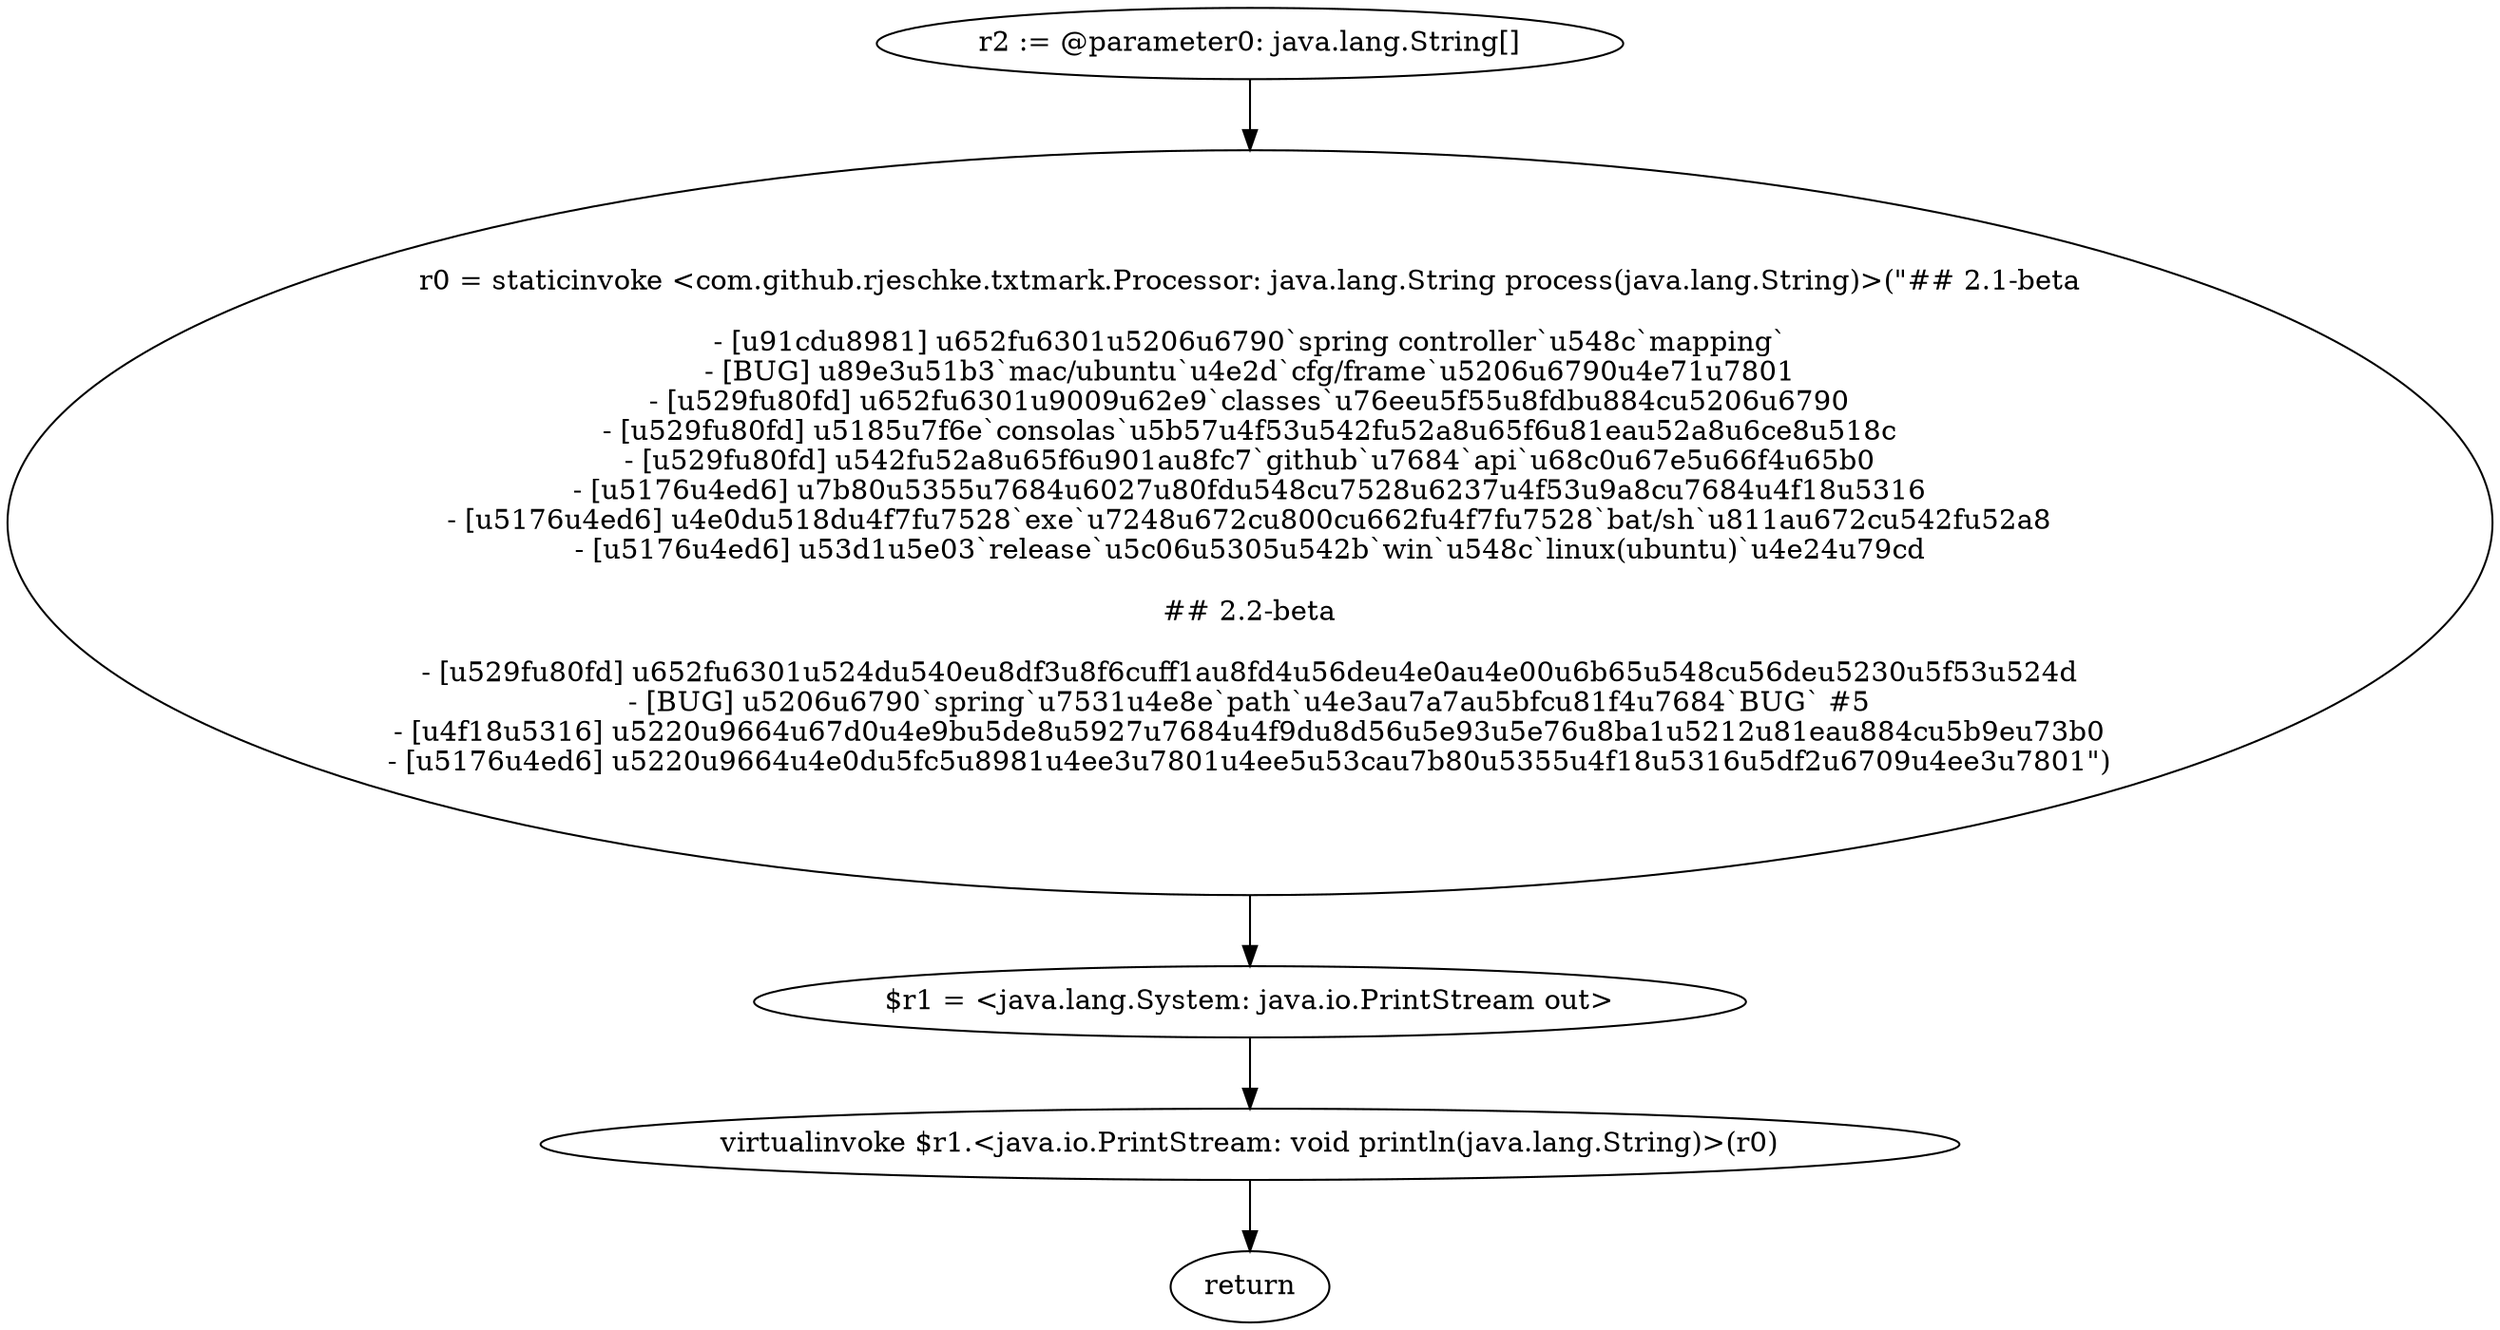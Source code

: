 digraph "unitGraph" {
    "r2 := @parameter0: java.lang.String[]"
    "r0 = staticinvoke <com.github.rjeschke.txtmark.Processor: java.lang.String process(java.lang.String)>(\"## 2.1-beta\n\n- [\u91cd\u8981] \u652f\u6301\u5206\u6790`spring controller`\u548c`mapping`\n- [BUG] \u89e3\u51b3`mac/ubuntu`\u4e2d`cfg/frame`\u5206\u6790\u4e71\u7801\n- [\u529f\u80fd] \u652f\u6301\u9009\u62e9`classes`\u76ee\u5f55\u8fdb\u884c\u5206\u6790\n- [\u529f\u80fd] \u5185\u7f6e`consolas`\u5b57\u4f53\u542f\u52a8\u65f6\u81ea\u52a8\u6ce8\u518c\n- [\u529f\u80fd] \u542f\u52a8\u65f6\u901a\u8fc7`github`\u7684`api`\u68c0\u67e5\u66f4\u65b0\n- [\u5176\u4ed6] \u7b80\u5355\u7684\u6027\u80fd\u548c\u7528\u6237\u4f53\u9a8c\u7684\u4f18\u5316\n- [\u5176\u4ed6] \u4e0d\u518d\u4f7f\u7528`exe`\u7248\u672c\u800c\u662f\u4f7f\u7528`bat/sh`\u811a\u672c\u542f\u52a8\n- [\u5176\u4ed6] \u53d1\u5e03`release`\u5c06\u5305\u542b`win`\u548c`linux(ubuntu)`\u4e24\u79cd\n\n## 2.2-beta\n\n- [\u529f\u80fd] \u652f\u6301\u524d\u540e\u8df3\u8f6c\uff1a\u8fd4\u56de\u4e0a\u4e00\u6b65\u548c\u56de\u5230\u5f53\u524d\n- [BUG] \u5206\u6790`spring`\u7531\u4e8e`path`\u4e3a\u7a7a\u5bfc\u81f4\u7684`BUG` #5\n- [\u4f18\u5316] \u5220\u9664\u67d0\u4e9b\u5de8\u5927\u7684\u4f9d\u8d56\u5e93\u5e76\u8ba1\u5212\u81ea\u884c\u5b9e\u73b0\n- [\u5176\u4ed6] \u5220\u9664\u4e0d\u5fc5\u8981\u4ee3\u7801\u4ee5\u53ca\u7b80\u5355\u4f18\u5316\u5df2\u6709\u4ee3\u7801\")"
    "$r1 = <java.lang.System: java.io.PrintStream out>"
    "virtualinvoke $r1.<java.io.PrintStream: void println(java.lang.String)>(r0)"
    "return"
    "r2 := @parameter0: java.lang.String[]"->"r0 = staticinvoke <com.github.rjeschke.txtmark.Processor: java.lang.String process(java.lang.String)>(\"## 2.1-beta\n\n- [\u91cd\u8981] \u652f\u6301\u5206\u6790`spring controller`\u548c`mapping`\n- [BUG] \u89e3\u51b3`mac/ubuntu`\u4e2d`cfg/frame`\u5206\u6790\u4e71\u7801\n- [\u529f\u80fd] \u652f\u6301\u9009\u62e9`classes`\u76ee\u5f55\u8fdb\u884c\u5206\u6790\n- [\u529f\u80fd] \u5185\u7f6e`consolas`\u5b57\u4f53\u542f\u52a8\u65f6\u81ea\u52a8\u6ce8\u518c\n- [\u529f\u80fd] \u542f\u52a8\u65f6\u901a\u8fc7`github`\u7684`api`\u68c0\u67e5\u66f4\u65b0\n- [\u5176\u4ed6] \u7b80\u5355\u7684\u6027\u80fd\u548c\u7528\u6237\u4f53\u9a8c\u7684\u4f18\u5316\n- [\u5176\u4ed6] \u4e0d\u518d\u4f7f\u7528`exe`\u7248\u672c\u800c\u662f\u4f7f\u7528`bat/sh`\u811a\u672c\u542f\u52a8\n- [\u5176\u4ed6] \u53d1\u5e03`release`\u5c06\u5305\u542b`win`\u548c`linux(ubuntu)`\u4e24\u79cd\n\n## 2.2-beta\n\n- [\u529f\u80fd] \u652f\u6301\u524d\u540e\u8df3\u8f6c\uff1a\u8fd4\u56de\u4e0a\u4e00\u6b65\u548c\u56de\u5230\u5f53\u524d\n- [BUG] \u5206\u6790`spring`\u7531\u4e8e`path`\u4e3a\u7a7a\u5bfc\u81f4\u7684`BUG` #5\n- [\u4f18\u5316] \u5220\u9664\u67d0\u4e9b\u5de8\u5927\u7684\u4f9d\u8d56\u5e93\u5e76\u8ba1\u5212\u81ea\u884c\u5b9e\u73b0\n- [\u5176\u4ed6] \u5220\u9664\u4e0d\u5fc5\u8981\u4ee3\u7801\u4ee5\u53ca\u7b80\u5355\u4f18\u5316\u5df2\u6709\u4ee3\u7801\")";
    "r0 = staticinvoke <com.github.rjeschke.txtmark.Processor: java.lang.String process(java.lang.String)>(\"## 2.1-beta\n\n- [\u91cd\u8981] \u652f\u6301\u5206\u6790`spring controller`\u548c`mapping`\n- [BUG] \u89e3\u51b3`mac/ubuntu`\u4e2d`cfg/frame`\u5206\u6790\u4e71\u7801\n- [\u529f\u80fd] \u652f\u6301\u9009\u62e9`classes`\u76ee\u5f55\u8fdb\u884c\u5206\u6790\n- [\u529f\u80fd] \u5185\u7f6e`consolas`\u5b57\u4f53\u542f\u52a8\u65f6\u81ea\u52a8\u6ce8\u518c\n- [\u529f\u80fd] \u542f\u52a8\u65f6\u901a\u8fc7`github`\u7684`api`\u68c0\u67e5\u66f4\u65b0\n- [\u5176\u4ed6] \u7b80\u5355\u7684\u6027\u80fd\u548c\u7528\u6237\u4f53\u9a8c\u7684\u4f18\u5316\n- [\u5176\u4ed6] \u4e0d\u518d\u4f7f\u7528`exe`\u7248\u672c\u800c\u662f\u4f7f\u7528`bat/sh`\u811a\u672c\u542f\u52a8\n- [\u5176\u4ed6] \u53d1\u5e03`release`\u5c06\u5305\u542b`win`\u548c`linux(ubuntu)`\u4e24\u79cd\n\n## 2.2-beta\n\n- [\u529f\u80fd] \u652f\u6301\u524d\u540e\u8df3\u8f6c\uff1a\u8fd4\u56de\u4e0a\u4e00\u6b65\u548c\u56de\u5230\u5f53\u524d\n- [BUG] \u5206\u6790`spring`\u7531\u4e8e`path`\u4e3a\u7a7a\u5bfc\u81f4\u7684`BUG` #5\n- [\u4f18\u5316] \u5220\u9664\u67d0\u4e9b\u5de8\u5927\u7684\u4f9d\u8d56\u5e93\u5e76\u8ba1\u5212\u81ea\u884c\u5b9e\u73b0\n- [\u5176\u4ed6] \u5220\u9664\u4e0d\u5fc5\u8981\u4ee3\u7801\u4ee5\u53ca\u7b80\u5355\u4f18\u5316\u5df2\u6709\u4ee3\u7801\")"->"$r1 = <java.lang.System: java.io.PrintStream out>";
    "$r1 = <java.lang.System: java.io.PrintStream out>"->"virtualinvoke $r1.<java.io.PrintStream: void println(java.lang.String)>(r0)";
    "virtualinvoke $r1.<java.io.PrintStream: void println(java.lang.String)>(r0)"->"return";
}
